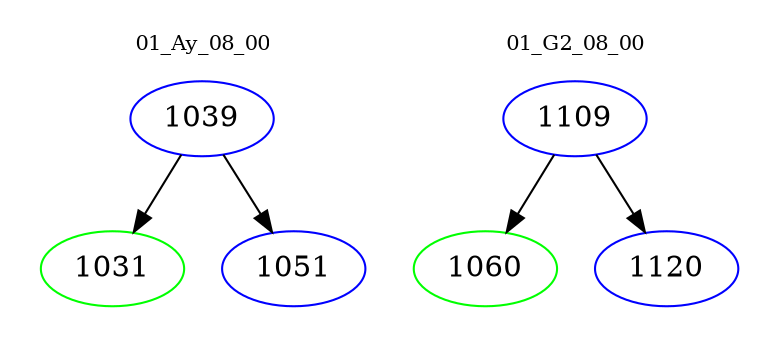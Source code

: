 digraph{
subgraph cluster_0 {
color = white
label = "01_Ay_08_00";
fontsize=10;
T0_1039 [label="1039", color="blue"]
T0_1039 -> T0_1031 [color="black"]
T0_1031 [label="1031", color="green"]
T0_1039 -> T0_1051 [color="black"]
T0_1051 [label="1051", color="blue"]
}
subgraph cluster_1 {
color = white
label = "01_G2_08_00";
fontsize=10;
T1_1109 [label="1109", color="blue"]
T1_1109 -> T1_1060 [color="black"]
T1_1060 [label="1060", color="green"]
T1_1109 -> T1_1120 [color="black"]
T1_1120 [label="1120", color="blue"]
}
}
